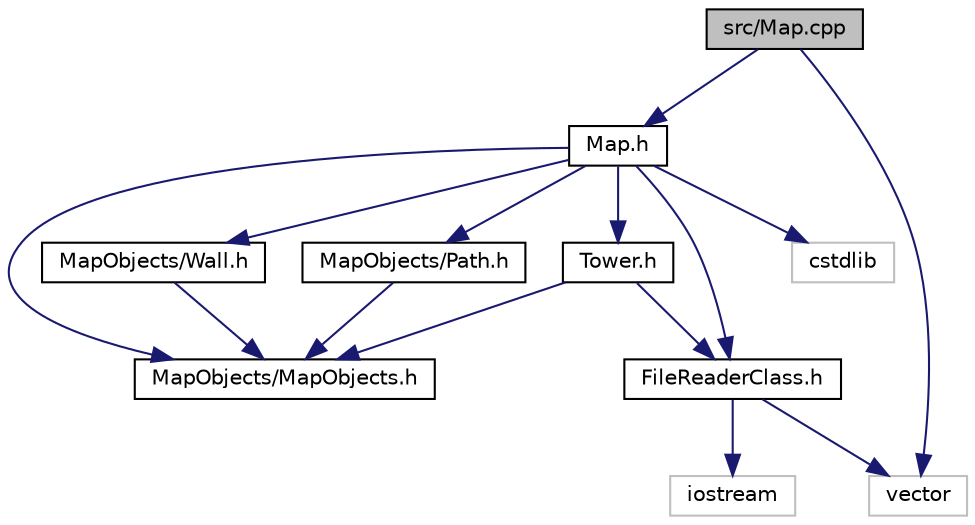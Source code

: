 digraph "src/Map.cpp"
{
  edge [fontname="Helvetica",fontsize="10",labelfontname="Helvetica",labelfontsize="10"];
  node [fontname="Helvetica",fontsize="10",shape=record];
  Node1 [label="src/Map.cpp",height=0.2,width=0.4,color="black", fillcolor="grey75", style="filled", fontcolor="black"];
  Node1 -> Node2 [color="midnightblue",fontsize="10",style="solid",fontname="Helvetica"];
  Node2 [label="Map.h",height=0.2,width=0.4,color="black", fillcolor="white", style="filled",URL="$Map_8h.html"];
  Node2 -> Node3 [color="midnightblue",fontsize="10",style="solid",fontname="Helvetica"];
  Node3 [label="MapObjects/MapObjects.h",height=0.2,width=0.4,color="black", fillcolor="white", style="filled",URL="$MapObjects_8h.html"];
  Node2 -> Node4 [color="midnightblue",fontsize="10",style="solid",fontname="Helvetica"];
  Node4 [label="MapObjects/Wall.h",height=0.2,width=0.4,color="black", fillcolor="white", style="filled",URL="$Wall_8h.html"];
  Node4 -> Node3 [color="midnightblue",fontsize="10",style="solid",fontname="Helvetica"];
  Node2 -> Node5 [color="midnightblue",fontsize="10",style="solid",fontname="Helvetica"];
  Node5 [label="Tower.h",height=0.2,width=0.4,color="black", fillcolor="white", style="filled",URL="$Tower_8h.html"];
  Node5 -> Node6 [color="midnightblue",fontsize="10",style="solid",fontname="Helvetica"];
  Node6 [label="FileReaderClass.h",height=0.2,width=0.4,color="black", fillcolor="white", style="filled",URL="$FileReaderClass_8h.html"];
  Node6 -> Node7 [color="midnightblue",fontsize="10",style="solid",fontname="Helvetica"];
  Node7 [label="vector",height=0.2,width=0.4,color="grey75", fillcolor="white", style="filled"];
  Node6 -> Node8 [color="midnightblue",fontsize="10",style="solid",fontname="Helvetica"];
  Node8 [label="iostream",height=0.2,width=0.4,color="grey75", fillcolor="white", style="filled"];
  Node5 -> Node3 [color="midnightblue",fontsize="10",style="solid",fontname="Helvetica"];
  Node2 -> Node9 [color="midnightblue",fontsize="10",style="solid",fontname="Helvetica"];
  Node9 [label="MapObjects/Path.h",height=0.2,width=0.4,color="black", fillcolor="white", style="filled",URL="$Path_8h.html"];
  Node9 -> Node3 [color="midnightblue",fontsize="10",style="solid",fontname="Helvetica"];
  Node2 -> Node6 [color="midnightblue",fontsize="10",style="solid",fontname="Helvetica"];
  Node2 -> Node10 [color="midnightblue",fontsize="10",style="solid",fontname="Helvetica"];
  Node10 [label="cstdlib",height=0.2,width=0.4,color="grey75", fillcolor="white", style="filled"];
  Node1 -> Node7 [color="midnightblue",fontsize="10",style="solid",fontname="Helvetica"];
}
